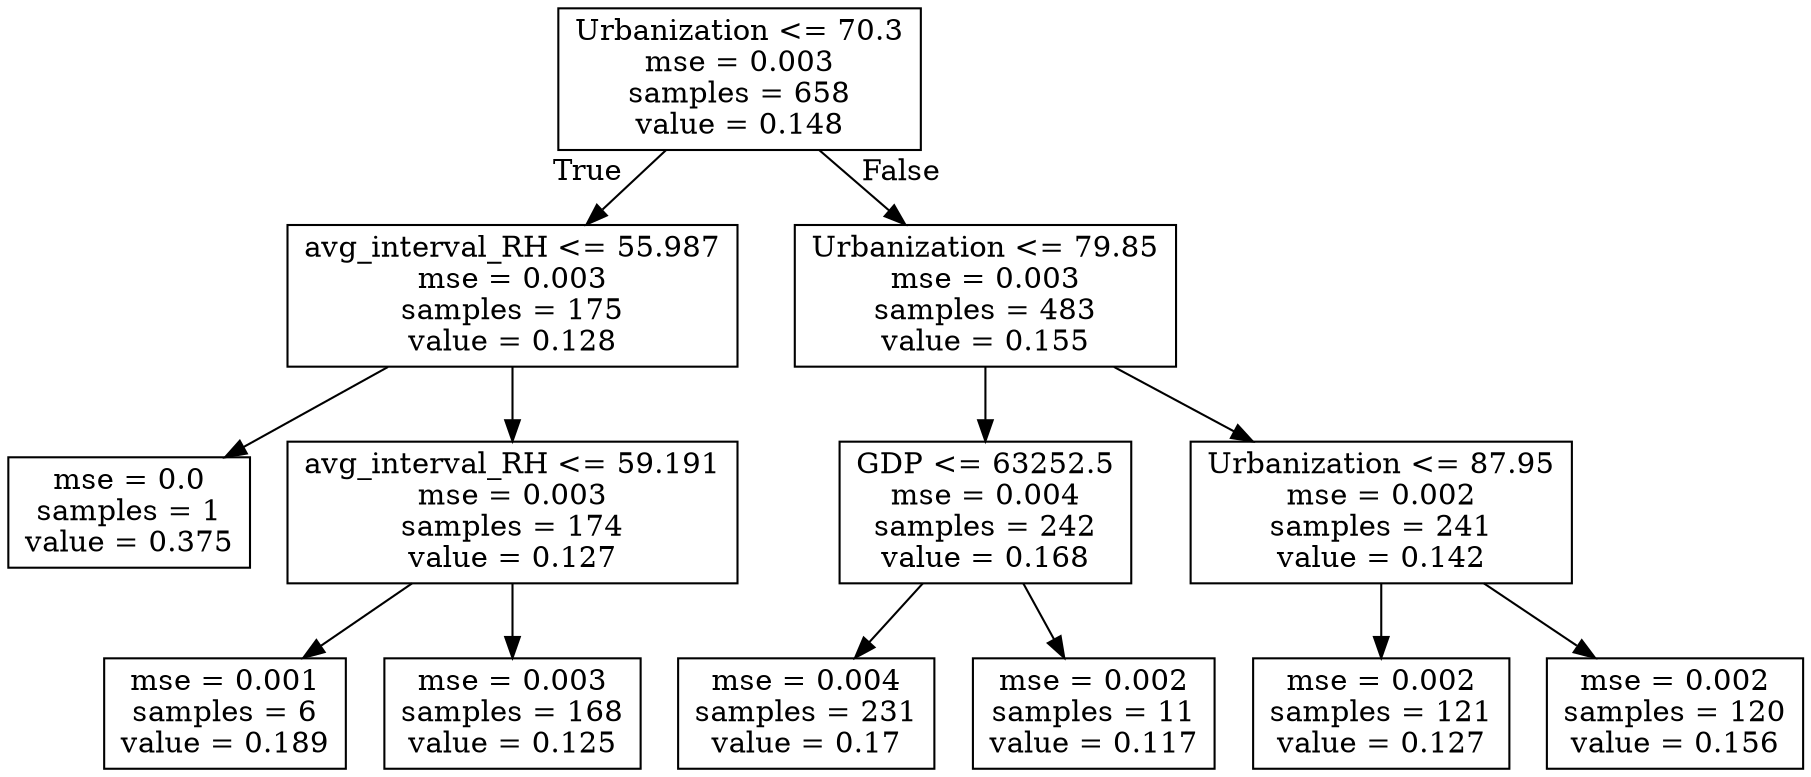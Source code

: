 digraph Tree {
node [shape=box] ;
0 [label="Urbanization <= 70.3\nmse = 0.003\nsamples = 658\nvalue = 0.148"] ;
1 [label="avg_interval_RH <= 55.987\nmse = 0.003\nsamples = 175\nvalue = 0.128"] ;
0 -> 1 [labeldistance=2.5, labelangle=45, headlabel="True"] ;
2 [label="mse = 0.0\nsamples = 1\nvalue = 0.375"] ;
1 -> 2 ;
3 [label="avg_interval_RH <= 59.191\nmse = 0.003\nsamples = 174\nvalue = 0.127"] ;
1 -> 3 ;
4 [label="mse = 0.001\nsamples = 6\nvalue = 0.189"] ;
3 -> 4 ;
5 [label="mse = 0.003\nsamples = 168\nvalue = 0.125"] ;
3 -> 5 ;
6 [label="Urbanization <= 79.85\nmse = 0.003\nsamples = 483\nvalue = 0.155"] ;
0 -> 6 [labeldistance=2.5, labelangle=-45, headlabel="False"] ;
7 [label="GDP <= 63252.5\nmse = 0.004\nsamples = 242\nvalue = 0.168"] ;
6 -> 7 ;
8 [label="mse = 0.004\nsamples = 231\nvalue = 0.17"] ;
7 -> 8 ;
9 [label="mse = 0.002\nsamples = 11\nvalue = 0.117"] ;
7 -> 9 ;
10 [label="Urbanization <= 87.95\nmse = 0.002\nsamples = 241\nvalue = 0.142"] ;
6 -> 10 ;
11 [label="mse = 0.002\nsamples = 121\nvalue = 0.127"] ;
10 -> 11 ;
12 [label="mse = 0.002\nsamples = 120\nvalue = 0.156"] ;
10 -> 12 ;
}